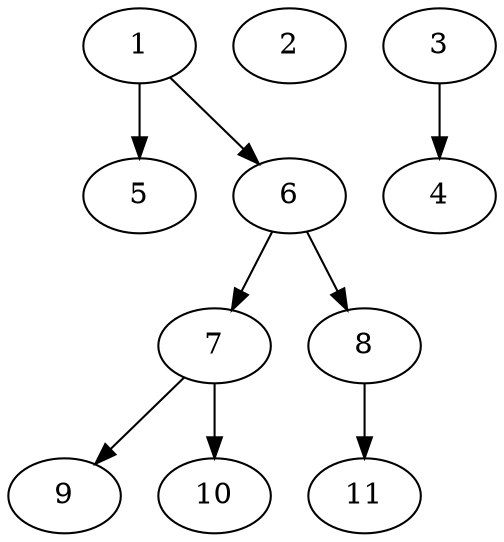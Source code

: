 // DAG (tier=1-easy, mode=data, n=11, ccr=0.322, fat=0.469, density=0.334, regular=0.658, jump=0.061, mindata=1048576, maxdata=8388608)
// DAG automatically generated by daggen at Sun Aug 24 16:33:33 2025
// /home/ermia/Project/Environments/daggen/bin/daggen --dot --ccr 0.322 --fat 0.469 --regular 0.658 --density 0.334 --jump 0.061 --mindata 1048576 --maxdata 8388608 -n 11 
digraph G {
  1 [size="25783229977985024000", alpha="0.20", expect_size="12891614988992512000"]
  1 -> 5 [size ="69820271820800"]
  1 -> 6 [size ="69820271820800"]
  2 [size="18014398509481984000", alpha="0.12", expect_size="9007199254740992000"]
  3 [size="207447773528702582784", alpha="0.02", expect_size="103723886764351291392"]
  3 -> 4 [size ="280346952204288"]
  4 [size="1348851701053915136", alpha="0.15", expect_size="674425850526957568"]
  5 [size="1763243461054024", alpha="0.10", expect_size="881621730527012"]
  6 [size="435509929664139008", alpha="0.20", expect_size="217754964832069504"]
  6 -> 7 [size ="200015360294912"]
  6 -> 8 [size ="200015360294912"]
  7 [size="123484565693559472128", alpha="0.10", expect_size="61742282846779736064"]
  7 -> 9 [size ="198380252823552"]
  7 -> 10 [size ="198380252823552"]
  8 [size="712547987168770", alpha="0.08", expect_size="356273993584385"]
  8 -> 11 [size ="29522665668608"]
  9 [size="138446768360645392", alpha="0.10", expect_size="69223384180322696"]
  10 [size="214854638449643749376", alpha="0.07", expect_size="107427319224821874688"]
  11 [size="28846315559452672000", alpha="0.06", expect_size="14423157779726336000"]
}